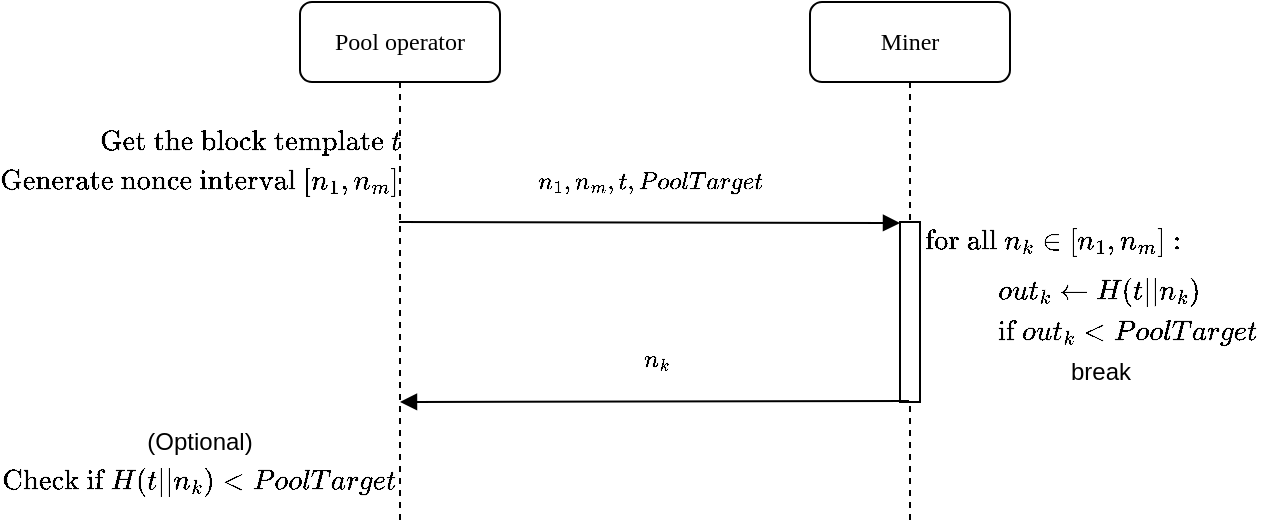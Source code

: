 <mxfile version="11.3.0" type="device" pages="1"><diagram name="Page-1" id="13e1069c-82ec-6db2-03f1-153e76fe0fe0"><mxGraphModel dx="2206" dy="763" grid="1" gridSize="10" guides="1" tooltips="1" connect="1" arrows="1" fold="1" page="1" pageScale="1" pageWidth="1100" pageHeight="850" background="#ffffff" math="1" shadow="0"><root><mxCell id="0"/><mxCell id="1" parent="0"/><mxCell id="7baba1c4bc27f4b0-2" value="Miner" style="shape=umlLifeline;perimeter=lifelinePerimeter;whiteSpace=wrap;html=1;container=1;collapsible=0;recursiveResize=0;outlineConnect=0;rounded=1;shadow=0;comic=0;labelBackgroundColor=none;strokeColor=#000000;strokeWidth=1;fillColor=#FFFFFF;fontFamily=Verdana;fontSize=12;fontColor=#000000;align=center;" parent="1" vertex="1"><mxGeometry x="355" y="140" width="100" height="260" as="geometry"/></mxCell><mxCell id="7baba1c4bc27f4b0-10" value="" style="html=1;points=[];perimeter=orthogonalPerimeter;rounded=0;shadow=0;comic=0;labelBackgroundColor=none;strokeColor=#000000;strokeWidth=1;fillColor=#FFFFFF;fontFamily=Verdana;fontSize=12;fontColor=#000000;align=center;" parent="7baba1c4bc27f4b0-2" vertex="1"><mxGeometry x="45" y="110" width="10" height="90" as="geometry"/></mxCell><mxCell id="7baba1c4bc27f4b0-8" value="Pool operator" style="shape=umlLifeline;perimeter=lifelinePerimeter;whiteSpace=wrap;html=1;container=1;collapsible=0;recursiveResize=0;outlineConnect=0;rounded=1;shadow=0;comic=0;labelBackgroundColor=none;strokeColor=#000000;strokeWidth=1;fillColor=#FFFFFF;fontFamily=Verdana;fontSize=12;fontColor=#000000;align=center;" parent="1" vertex="1"><mxGeometry x="100" y="140" width="100" height="260" as="geometry"/></mxCell><mxCell id="OPTunUZCcI2pkkg1waH8-1" value="$$\text{Get the block template}\ t$$" style="text;html=1;strokeColor=none;fillColor=none;align=center;verticalAlign=middle;whiteSpace=wrap;rounded=0;fontSize=12;" parent="1" vertex="1"><mxGeometry y="200" width="150" height="20" as="geometry"/></mxCell><mxCell id="OPTunUZCcI2pkkg1waH8-2" value="$$\text{Generate nonce interval } [n_1, n_m]$$" style="text;html=1;strokeColor=none;fillColor=none;align=center;verticalAlign=middle;whiteSpace=wrap;rounded=0;fontSize=12;" parent="1" vertex="1"><mxGeometry x="-50" y="220" width="200" height="20" as="geometry"/></mxCell><mxCell id="OPTunUZCcI2pkkg1waH8-3" value="$$out_k \gets H(t || n_k)$$" style="text;html=1;strokeColor=none;fillColor=none;align=center;verticalAlign=middle;whiteSpace=wrap;rounded=0;fontSize=12;" parent="1" vertex="1"><mxGeometry x="440" y="275" width="120" height="20" as="geometry"/></mxCell><mxCell id="OPTunUZCcI2pkkg1waH8-13" value="$$n_1, n_m, t, PoolTarget$$" style="html=1;verticalAlign=bottom;endArrow=block;labelBackgroundColor=none;fontFamily=Verdana;fontSize=12;edgeStyle=elbowEdgeStyle;elbow=vertical;" parent="1" edge="1"><mxGeometry relative="1" as="geometry"><mxPoint x="149.5" y="250" as="sourcePoint"/><mxPoint x="400" y="250.5" as="targetPoint"/></mxGeometry></mxCell><mxCell id="OPTunUZCcI2pkkg1waH8-15" value="$$n_k$$" style="html=1;verticalAlign=bottom;endArrow=block;labelBackgroundColor=none;fontFamily=Verdana;fontSize=12;edgeStyle=elbowEdgeStyle;elbow=vertical;exitX=0.4;exitY=0.983;exitDx=0;exitDy=0;exitPerimeter=0;" parent="1" edge="1"><mxGeometry relative="1" as="geometry"><mxPoint x="404.5" y="339.5" as="sourcePoint"/><mxPoint x="150" y="340" as="targetPoint"/></mxGeometry></mxCell><mxCell id="PouG0r59sJy1fMkirtmI-1" value="&lt;span style=&quot;text-align: left ; white-space: nowrap&quot;&gt;$$\text{ for all } n_k \in [n_1, n_m]:$$&lt;/span&gt;" style="text;html=1;strokeColor=none;fillColor=none;align=center;verticalAlign=middle;whiteSpace=wrap;rounded=0;fontSize=12;" vertex="1" parent="1"><mxGeometry x="410" y="250" width="130" height="20" as="geometry"/></mxCell><mxCell id="PouG0r59sJy1fMkirtmI-2" value="$$\text{if } out_k &amp;lt; PoolTarget: $$" style="text;html=1;strokeColor=none;fillColor=none;align=center;verticalAlign=middle;whiteSpace=wrap;rounded=0;fontSize=12;" vertex="1" parent="1"><mxGeometry x="455" y="295" width="125" height="20" as="geometry"/></mxCell><mxCell id="PouG0r59sJy1fMkirtmI-3" value="break" style="text;html=1;strokeColor=none;fillColor=none;align=center;verticalAlign=middle;whiteSpace=wrap;rounded=0;fontSize=12;" vertex="1" parent="1"><mxGeometry x="472.5" y="315" width="55" height="20" as="geometry"/></mxCell><mxCell id="PouG0r59sJy1fMkirtmI-5" value="$$\text{Check if } H(t || n_k)&amp;nbsp;&amp;lt; PoolTarget$$" style="text;html=1;strokeColor=none;fillColor=none;align=center;verticalAlign=middle;whiteSpace=wrap;rounded=0;fontSize=12;" vertex="1" parent="1"><mxGeometry x="-50" y="370" width="200" height="20" as="geometry"/></mxCell><mxCell id="PouG0r59sJy1fMkirtmI-7" value="(Optional)" style="text;html=1;strokeColor=none;fillColor=none;align=center;verticalAlign=middle;whiteSpace=wrap;rounded=0;fontSize=12;" vertex="1" parent="1"><mxGeometry x="15" y="350" width="70" height="20" as="geometry"/></mxCell></root></mxGraphModel></diagram></mxfile>